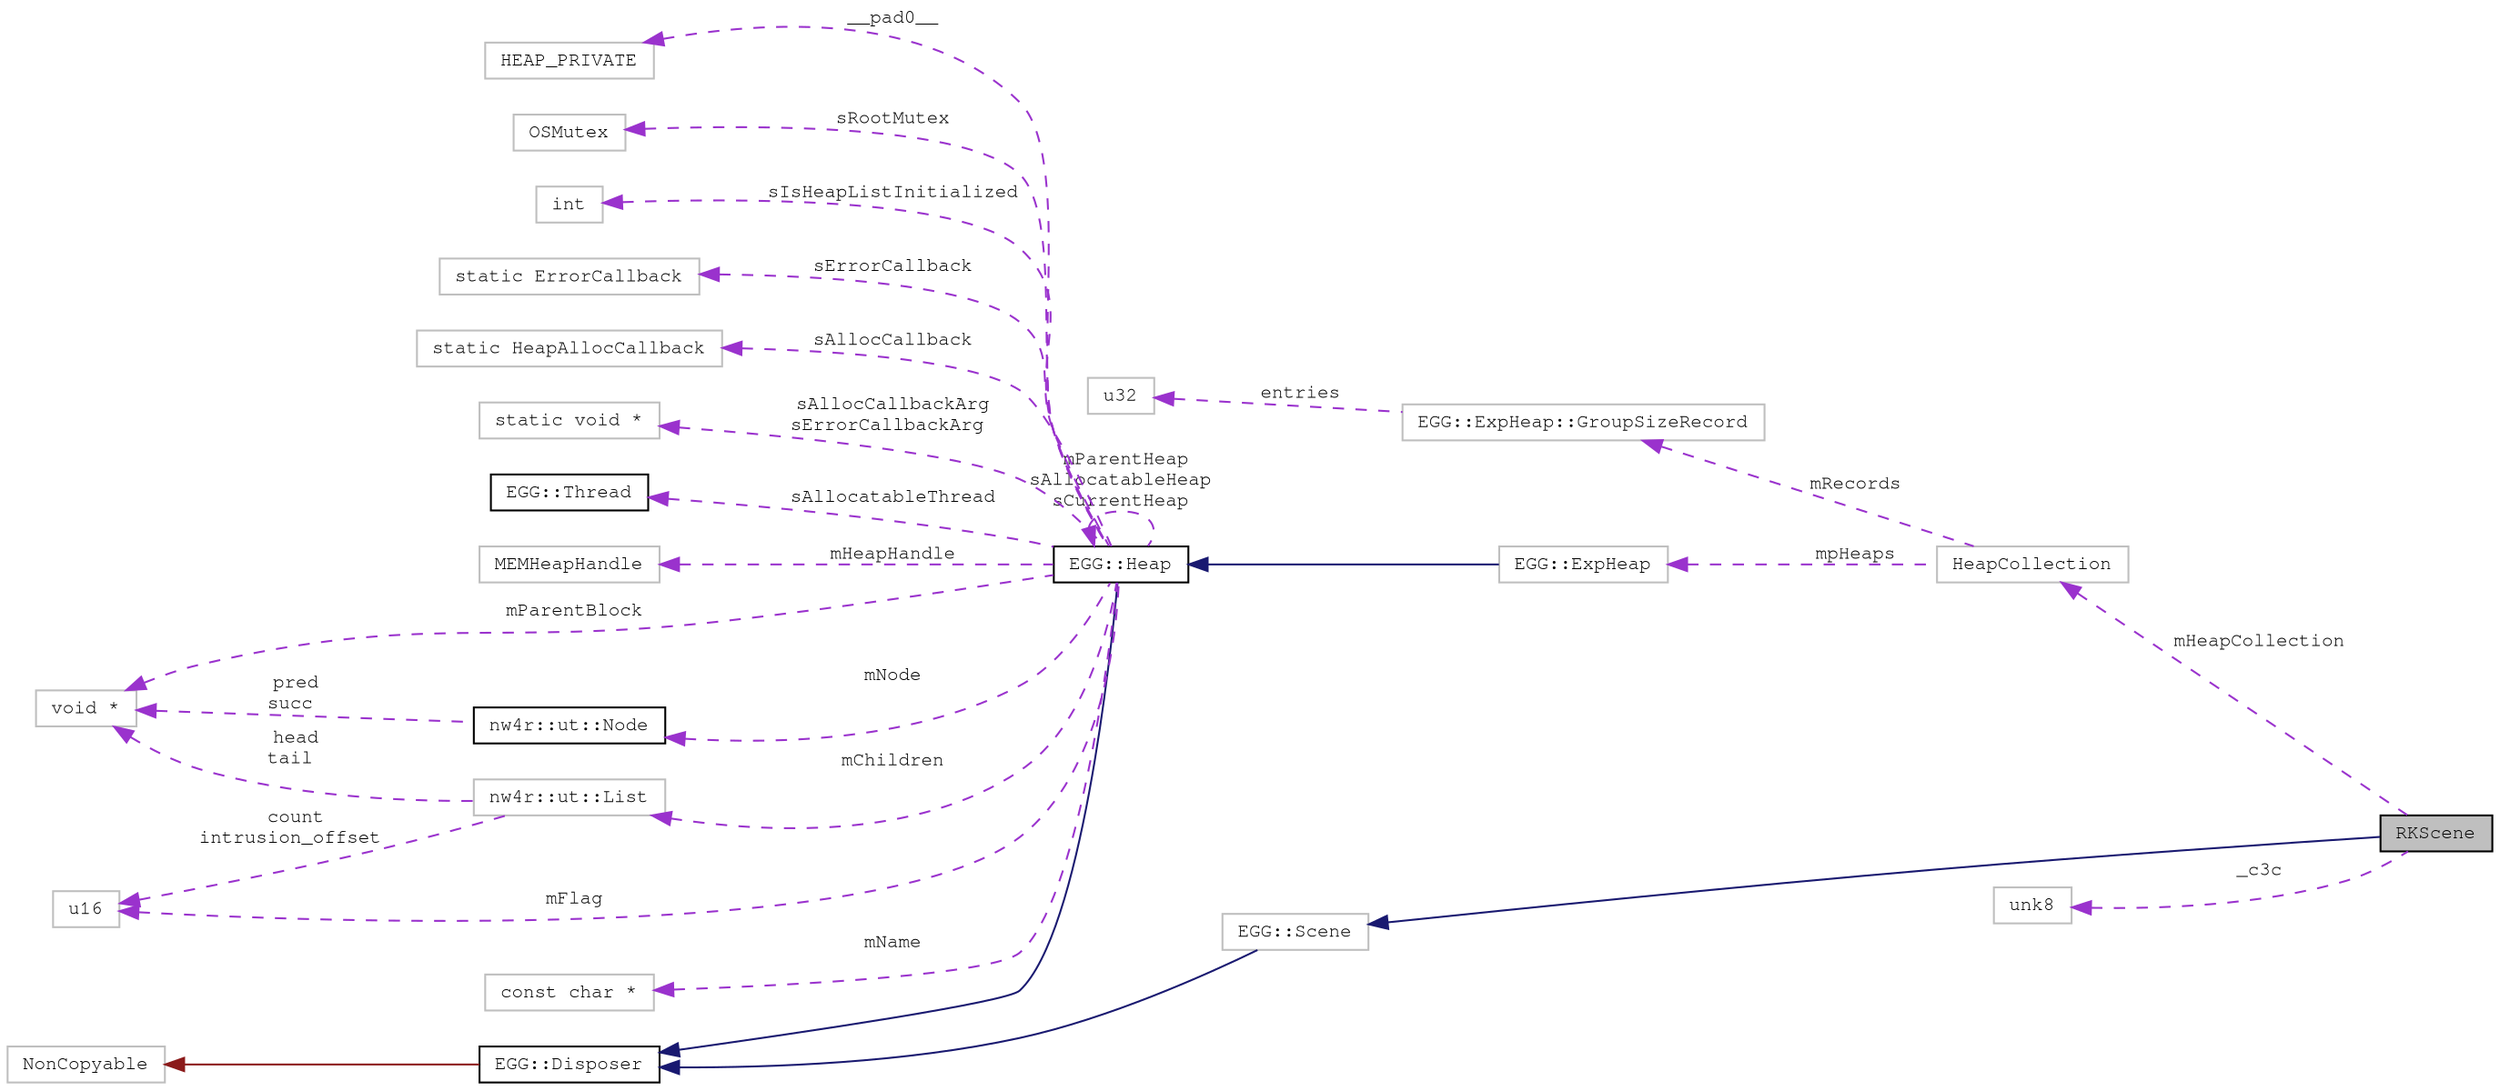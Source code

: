 digraph "RKScene"
{
 // LATEX_PDF_SIZE
  edge [fontname="FreeMono",fontsize="10",labelfontname="FreeMono",labelfontsize="10"];
  node [fontname="FreeMono",fontsize="10",shape=record];
  rankdir="LR";
  Node1 [label="RKScene",height=0.2,width=0.4,color="black", fillcolor="grey75", style="filled", fontcolor="black",tooltip=" "];
  Node2 -> Node1 [dir="back",color="midnightblue",fontsize="10",style="solid",fontname="FreeMono"];
  Node2 [label="EGG::Scene",height=0.2,width=0.4,color="grey75", fillcolor="white", style="filled",URL="$class_e_g_g_1_1_scene.html",tooltip=" "];
  Node3 -> Node2 [dir="back",color="midnightblue",fontsize="10",style="solid",fontname="FreeMono"];
  Node3 [label="EGG::Disposer",height=0.2,width=0.4,color="black", fillcolor="white", style="filled",URL="$class_e_g_g_1_1_disposer.html",tooltip="Base class for garbage-collected objects."];
  Node4 -> Node3 [dir="back",color="firebrick4",fontsize="10",style="solid",fontname="FreeMono"];
  Node4 [label="NonCopyable",height=0.2,width=0.4,color="grey75", fillcolor="white", style="filled",URL="$class_non_copyable.html",tooltip=" "];
  Node5 -> Node1 [dir="back",color="darkorchid3",fontsize="10",style="dashed",label=" mHeapCollection" ,fontname="FreeMono"];
  Node5 [label="HeapCollection",height=0.2,width=0.4,color="grey75", fillcolor="white", style="filled",URL="$struct_heap_collection.html",tooltip=" "];
  Node6 -> Node5 [dir="back",color="darkorchid3",fontsize="10",style="dashed",label=" mpHeaps" ,fontname="FreeMono"];
  Node6 [label="EGG::ExpHeap",height=0.2,width=0.4,color="grey75", fillcolor="white", style="filled",URL="$class_e_g_g_1_1_exp_heap.html",tooltip=" "];
  Node7 -> Node6 [dir="back",color="midnightblue",fontsize="10",style="solid",fontname="FreeMono"];
  Node7 [label="EGG::Heap",height=0.2,width=0.4,color="black", fillcolor="white", style="filled",URL="$class_e_g_g_1_1_heap.html",tooltip="Base Heap class."];
  Node3 -> Node7 [dir="back",color="midnightblue",fontsize="10",style="solid",fontname="FreeMono"];
  Node8 -> Node7 [dir="back",color="darkorchid3",fontsize="10",style="dashed",label=" __pad0__" ,fontname="FreeMono"];
  Node8 [label="HEAP_PRIVATE",height=0.2,width=0.4,color="grey75", fillcolor="white", style="filled",tooltip=" "];
  Node9 -> Node7 [dir="back",color="darkorchid3",fontsize="10",style="dashed",label=" sRootMutex" ,fontname="FreeMono"];
  Node9 [label="OSMutex",height=0.2,width=0.4,color="grey75", fillcolor="white", style="filled",tooltip=" "];
  Node7 -> Node7 [dir="back",color="darkorchid3",fontsize="10",style="dashed",label=" mParentHeap\nsAllocatableHeap\nsCurrentHeap" ,fontname="FreeMono"];
  Node10 -> Node7 [dir="back",color="darkorchid3",fontsize="10",style="dashed",label=" sIsHeapListInitialized" ,fontname="FreeMono"];
  Node10 [label="int",height=0.2,width=0.4,color="grey75", fillcolor="white", style="filled",tooltip=" "];
  Node11 -> Node7 [dir="back",color="darkorchid3",fontsize="10",style="dashed",label=" sErrorCallback" ,fontname="FreeMono"];
  Node11 [label="static ErrorCallback",height=0.2,width=0.4,color="grey75", fillcolor="white", style="filled",tooltip=" "];
  Node12 -> Node7 [dir="back",color="darkorchid3",fontsize="10",style="dashed",label=" sAllocCallback" ,fontname="FreeMono"];
  Node12 [label="static HeapAllocCallback",height=0.2,width=0.4,color="grey75", fillcolor="white", style="filled",tooltip=" "];
  Node13 -> Node7 [dir="back",color="darkorchid3",fontsize="10",style="dashed",label=" sAllocCallbackArg\nsErrorCallbackArg" ,fontname="FreeMono"];
  Node13 [label="static void *",height=0.2,width=0.4,color="grey75", fillcolor="white", style="filled",tooltip=" "];
  Node14 -> Node7 [dir="back",color="darkorchid3",fontsize="10",style="dashed",label=" sAllocatableThread" ,fontname="FreeMono"];
  Node14 [label="EGG::Thread",height=0.2,width=0.4,color="black", fillcolor="white", style="filled",URL="$class_e_g_g_1_1_thread.html",tooltip="Wrapper for OSThread."];
  Node15 -> Node7 [dir="back",color="darkorchid3",fontsize="10",style="dashed",label=" mHeapHandle" ,fontname="FreeMono"];
  Node15 [label="MEMHeapHandle",height=0.2,width=0.4,color="grey75", fillcolor="white", style="filled",tooltip=" "];
  Node16 -> Node7 [dir="back",color="darkorchid3",fontsize="10",style="dashed",label=" mParentBlock" ,fontname="FreeMono"];
  Node16 [label="void *",height=0.2,width=0.4,color="grey75", fillcolor="white", style="filled",tooltip=" "];
  Node17 -> Node7 [dir="back",color="darkorchid3",fontsize="10",style="dashed",label=" mFlag" ,fontname="FreeMono"];
  Node17 [label="u16",height=0.2,width=0.4,color="grey75", fillcolor="white", style="filled",URL="$classu16.html",tooltip=" "];
  Node18 -> Node7 [dir="back",color="darkorchid3",fontsize="10",style="dashed",label=" mNode" ,fontname="FreeMono"];
  Node18 [label="nw4r::ut::Node",height=0.2,width=0.4,color="black", fillcolor="white", style="filled",URL="$structnw4r_1_1ut_1_1_node.html",tooltip="Bidirectional list node."];
  Node16 -> Node18 [dir="back",color="darkorchid3",fontsize="10",style="dashed",label=" pred\nsucc" ,fontname="FreeMono"];
  Node19 -> Node7 [dir="back",color="darkorchid3",fontsize="10",style="dashed",label=" mChildren" ,fontname="FreeMono"];
  Node19 [label="nw4r::ut::List",height=0.2,width=0.4,color="grey75", fillcolor="white", style="filled",URL="$structnw4r_1_1ut_1_1_list.html",tooltip=" "];
  Node16 -> Node19 [dir="back",color="darkorchid3",fontsize="10",style="dashed",label=" head\ntail" ,fontname="FreeMono"];
  Node17 -> Node19 [dir="back",color="darkorchid3",fontsize="10",style="dashed",label=" count\nintrusion_offset" ,fontname="FreeMono"];
  Node20 -> Node7 [dir="back",color="darkorchid3",fontsize="10",style="dashed",label=" mName" ,fontname="FreeMono"];
  Node20 [label="const char *",height=0.2,width=0.4,color="grey75", fillcolor="white", style="filled",tooltip=" "];
  Node21 -> Node5 [dir="back",color="darkorchid3",fontsize="10",style="dashed",label=" mRecords" ,fontname="FreeMono"];
  Node21 [label="EGG::ExpHeap::GroupSizeRecord",height=0.2,width=0.4,color="grey75", fillcolor="white", style="filled",URL="$struct_e_g_g_1_1_exp_heap_1_1_group_size_record.html",tooltip=" "];
  Node22 -> Node21 [dir="back",color="darkorchid3",fontsize="10",style="dashed",label=" entries" ,fontname="FreeMono"];
  Node22 [label="u32",height=0.2,width=0.4,color="grey75", fillcolor="white", style="filled",tooltip=" "];
  Node23 -> Node1 [dir="back",color="darkorchid3",fontsize="10",style="dashed",label=" _c3c" ,fontname="FreeMono"];
  Node23 [label="unk8",height=0.2,width=0.4,color="grey75", fillcolor="white", style="filled",tooltip=" "];
}
